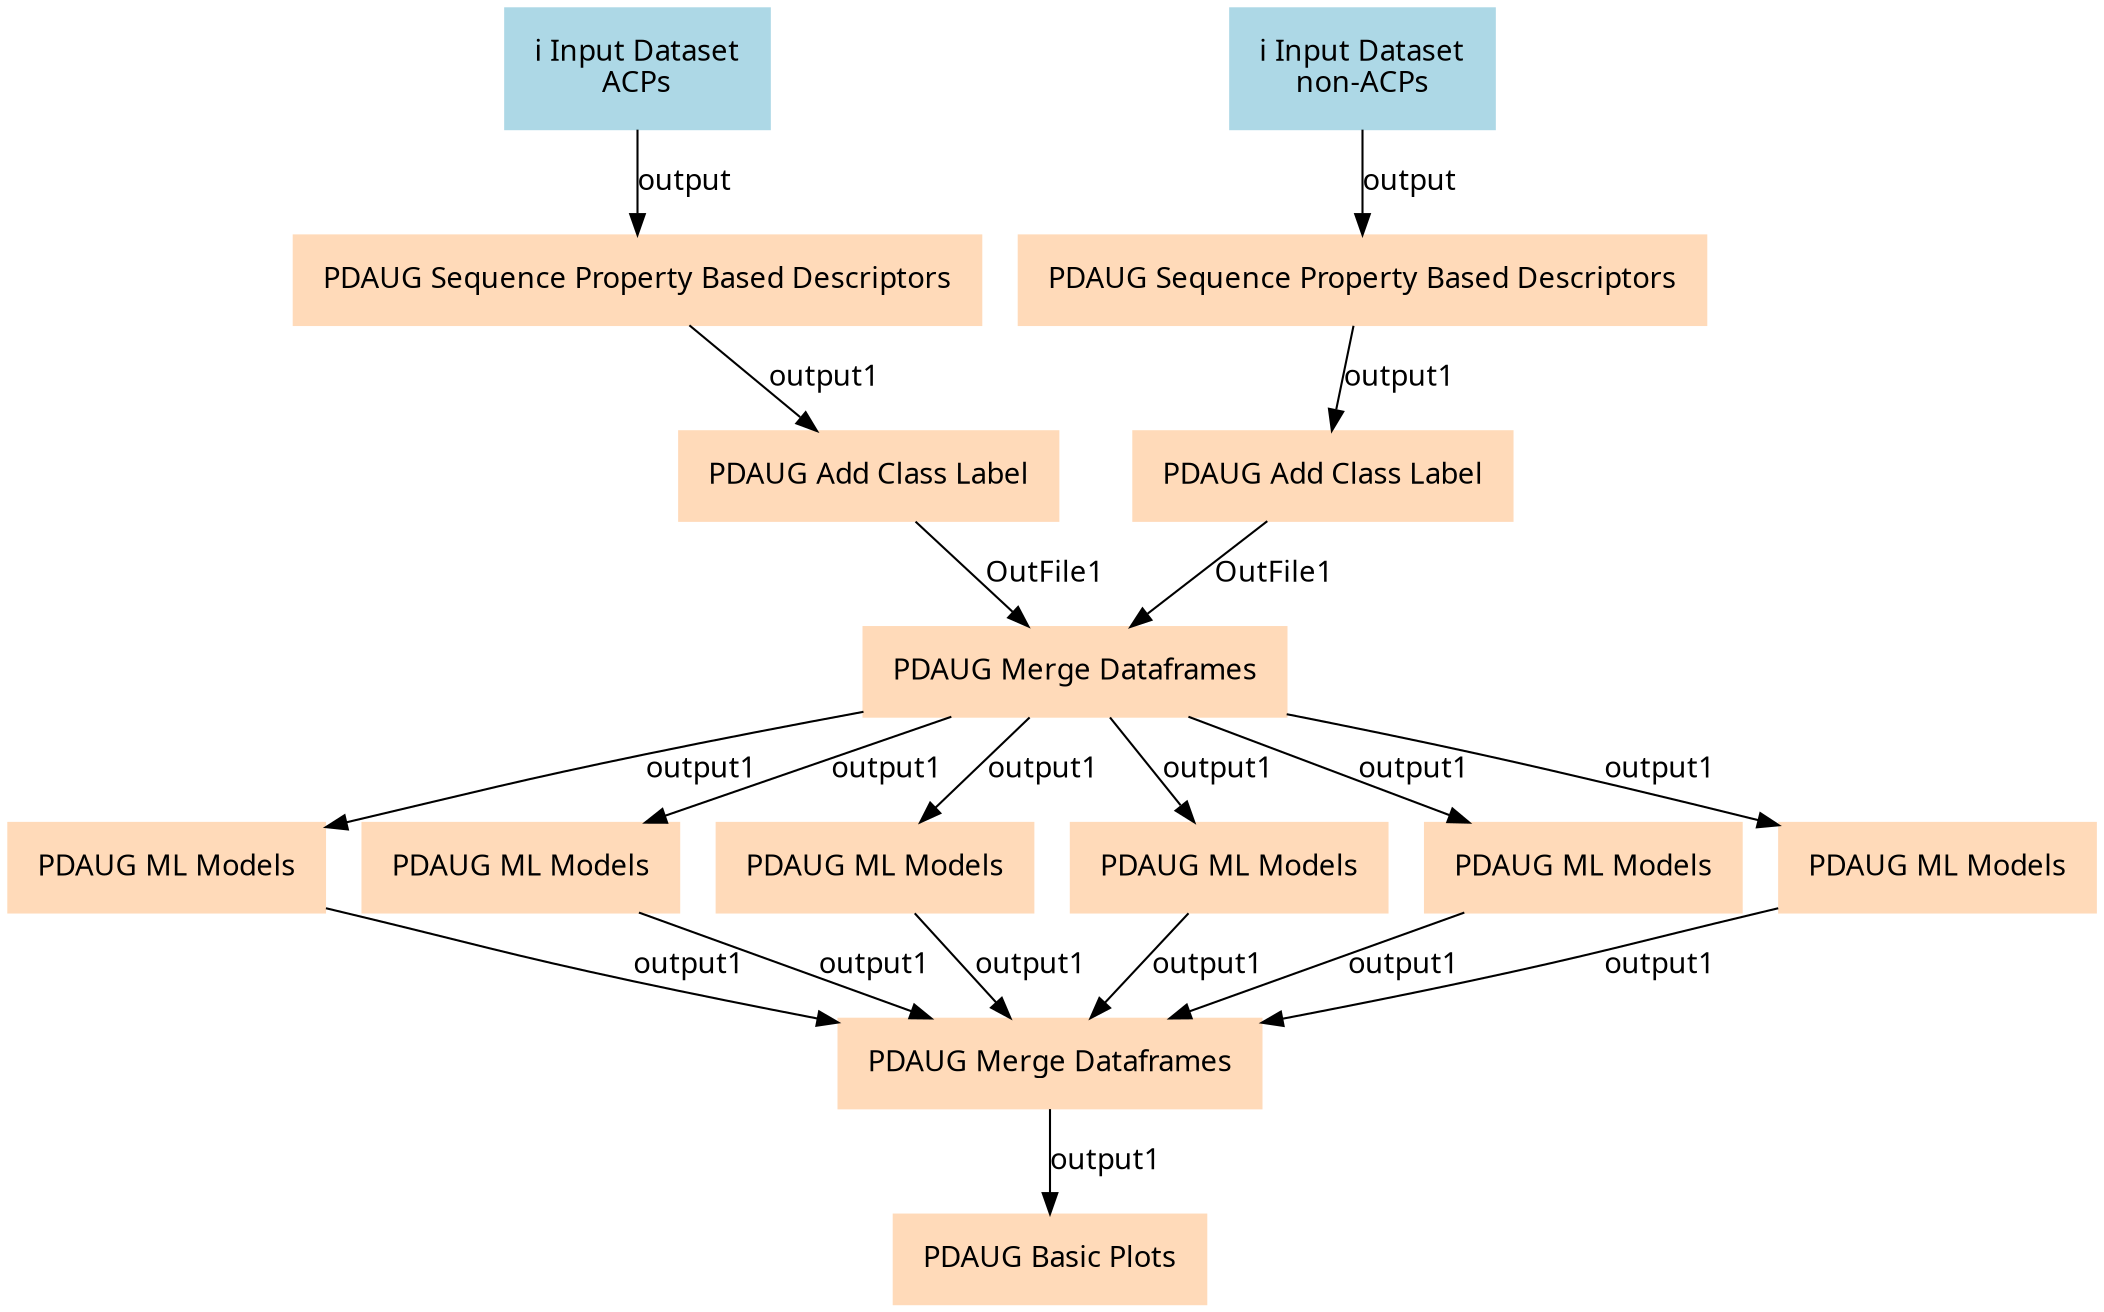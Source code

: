 digraph main {
  node [fontname="Atkinson Hyperlegible", shape=box, color=white,style=filled,color=peachpuff,margin="0.2,0.2"];
  edge [fontname="Atkinson Hyperlegible"];
  0[color=lightblue,label="ℹ️ Input Dataset\nACPs"]
  1[color=lightblue,label="ℹ️ Input Dataset\nnon-ACPs"]
  2[label="PDAUG Sequence Property Based Descriptors"]
  0 -> 2 [label="output"]
  3[label="PDAUG Sequence Property Based Descriptors"]
  1 -> 3 [label="output"]
  4[label="PDAUG Add Class Label"]
  2 -> 4 [label="output1"]
  5[label="PDAUG Add Class Label"]
  3 -> 5 [label="output1"]
  6[label="PDAUG Merge Dataframes"]
  4 -> 6 [label="OutFile1"]
  5 -> 6 [label="OutFile1"]
  7[label="PDAUG ML Models"]
  6 -> 7 [label="output1"]
  8[label="PDAUG ML Models"]
  6 -> 8 [label="output1"]
  9[label="PDAUG ML Models"]
  6 -> 9 [label="output1"]
  10[label="PDAUG ML Models"]
  6 -> 10 [label="output1"]
  11[label="PDAUG ML Models"]
  6 -> 11 [label="output1"]
  12[label="PDAUG ML Models"]
  6 -> 12 [label="output1"]
  13[label="PDAUG Merge Dataframes"]
  7 -> 13 [label="output1"]
  9 -> 13 [label="output1"]
  8 -> 13 [label="output1"]
  10 -> 13 [label="output1"]
  11 -> 13 [label="output1"]
  12 -> 13 [label="output1"]
  14[label="PDAUG Basic Plots"]
  13 -> 14 [label="output1"]
}